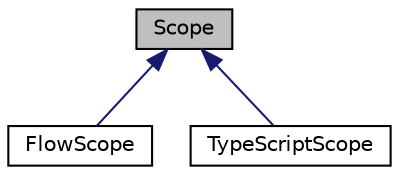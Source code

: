 digraph "Scope"
{
 // LATEX_PDF_SIZE
  edge [fontname="Helvetica",fontsize="10",labelfontname="Helvetica",labelfontsize="10"];
  node [fontname="Helvetica",fontsize="10",shape=record];
  Node1 [label="Scope",height=0.2,width=0.4,color="black", fillcolor="grey75", style="filled", fontcolor="black",tooltip=" "];
  Node1 -> Node2 [dir="back",color="midnightblue",fontsize="10",style="solid"];
  Node2 [label="FlowScope",height=0.2,width=0.4,color="black", fillcolor="white", style="filled",URL="$classFlowScope.html",tooltip=" "];
  Node1 -> Node3 [dir="back",color="midnightblue",fontsize="10",style="solid"];
  Node3 [label="TypeScriptScope",height=0.2,width=0.4,color="black", fillcolor="white", style="filled",URL="$classTypeScriptScope.html",tooltip=" "];
}
